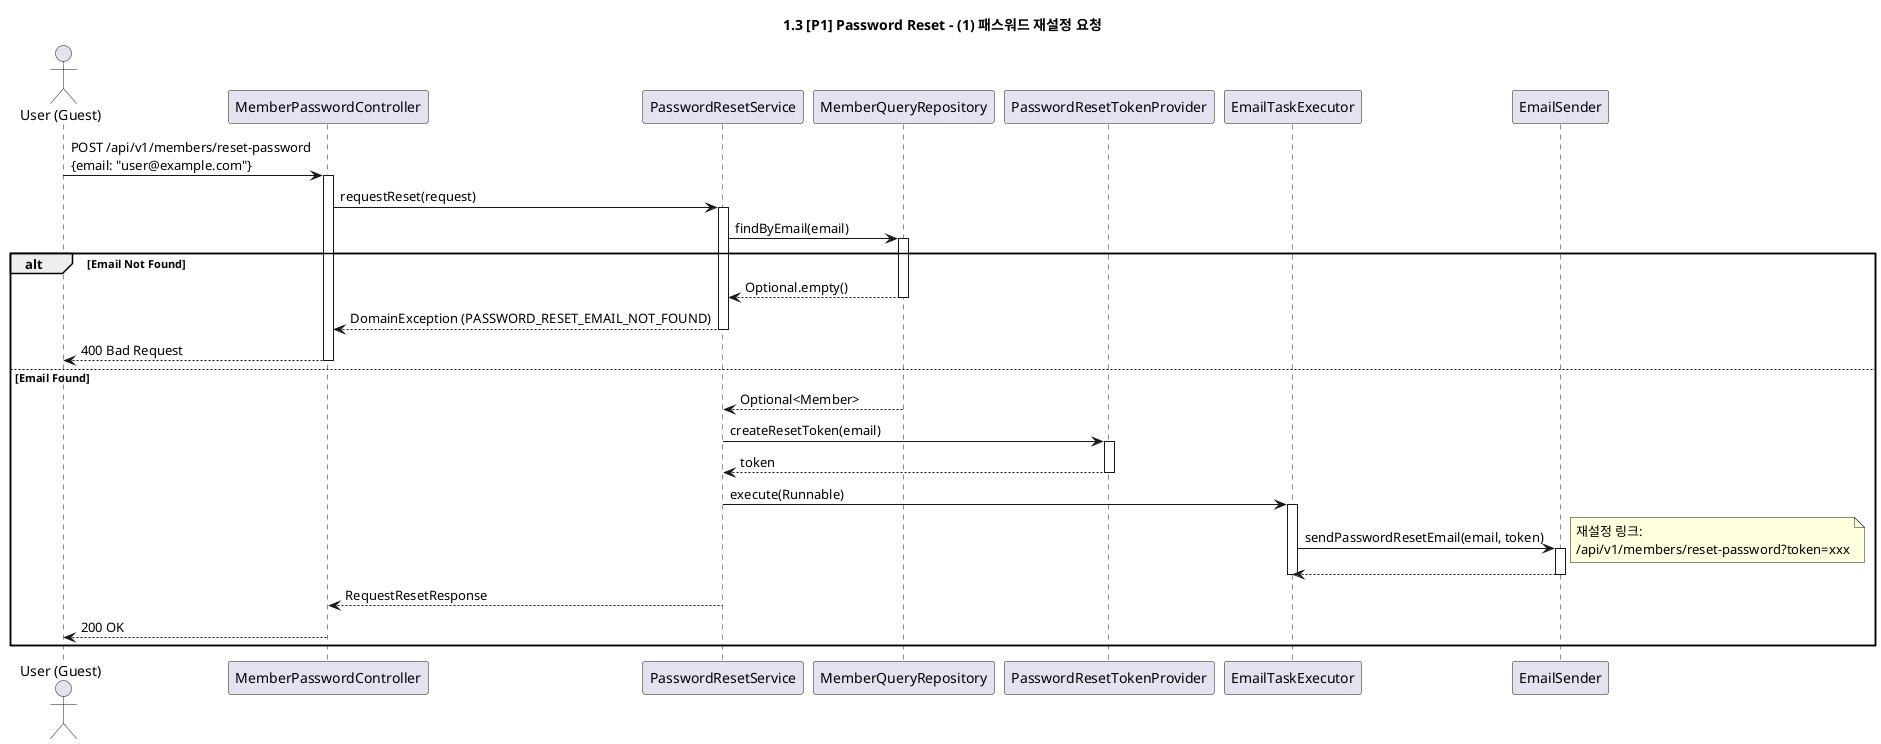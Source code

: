 @startuml

title 1.3 [P1] Password Reset - (1) 패스워드 재설정 요청

actor "User (Guest)" as User
participant "MemberPasswordController" as Controller
participant "PasswordResetService" as AppService
participant "MemberQueryRepository" as QueryRepository
participant "PasswordResetTokenProvider" as TokenProvider
participant "EmailTaskExecutor" as TaskExecutor
participant "EmailSender" as EmailAdapter

User -> Controller: POST /api/v1/members/reset-password\n{email: "user@example.com"}
activate Controller

Controller -> AppService: requestReset(request)
activate AppService

AppService -> QueryRepository: findByEmail(email)
activate QueryRepository
alt Email Not Found
    QueryRepository --> AppService: Optional.empty()
    deactivate QueryRepository
    AppService --> Controller: DomainException (PASSWORD_RESET_EMAIL_NOT_FOUND)
    deactivate AppService
    Controller --> User: 400 Bad Request
    deactivate Controller
else Email Found
    QueryRepository --> AppService: Optional<Member>
    deactivate QueryRepository

    AppService -> TokenProvider: createResetToken(email)
    activate TokenProvider
    TokenProvider --> AppService: token
    deactivate TokenProvider

    AppService -> TaskExecutor: execute(Runnable)
    activate TaskExecutor
    TaskExecutor -> EmailAdapter: sendPasswordResetEmail(email, token)
    activate EmailAdapter
    note right: 재설정 링크:\n/api/v1/members/reset-password?token=xxx
    EmailAdapter --> TaskExecutor
    deactivate EmailAdapter
    deactivate TaskExecutor

    AppService --> Controller: RequestResetResponse
    deactivate AppService

    Controller --> User: 200 OK
    deactivate Controller
end
@enduml